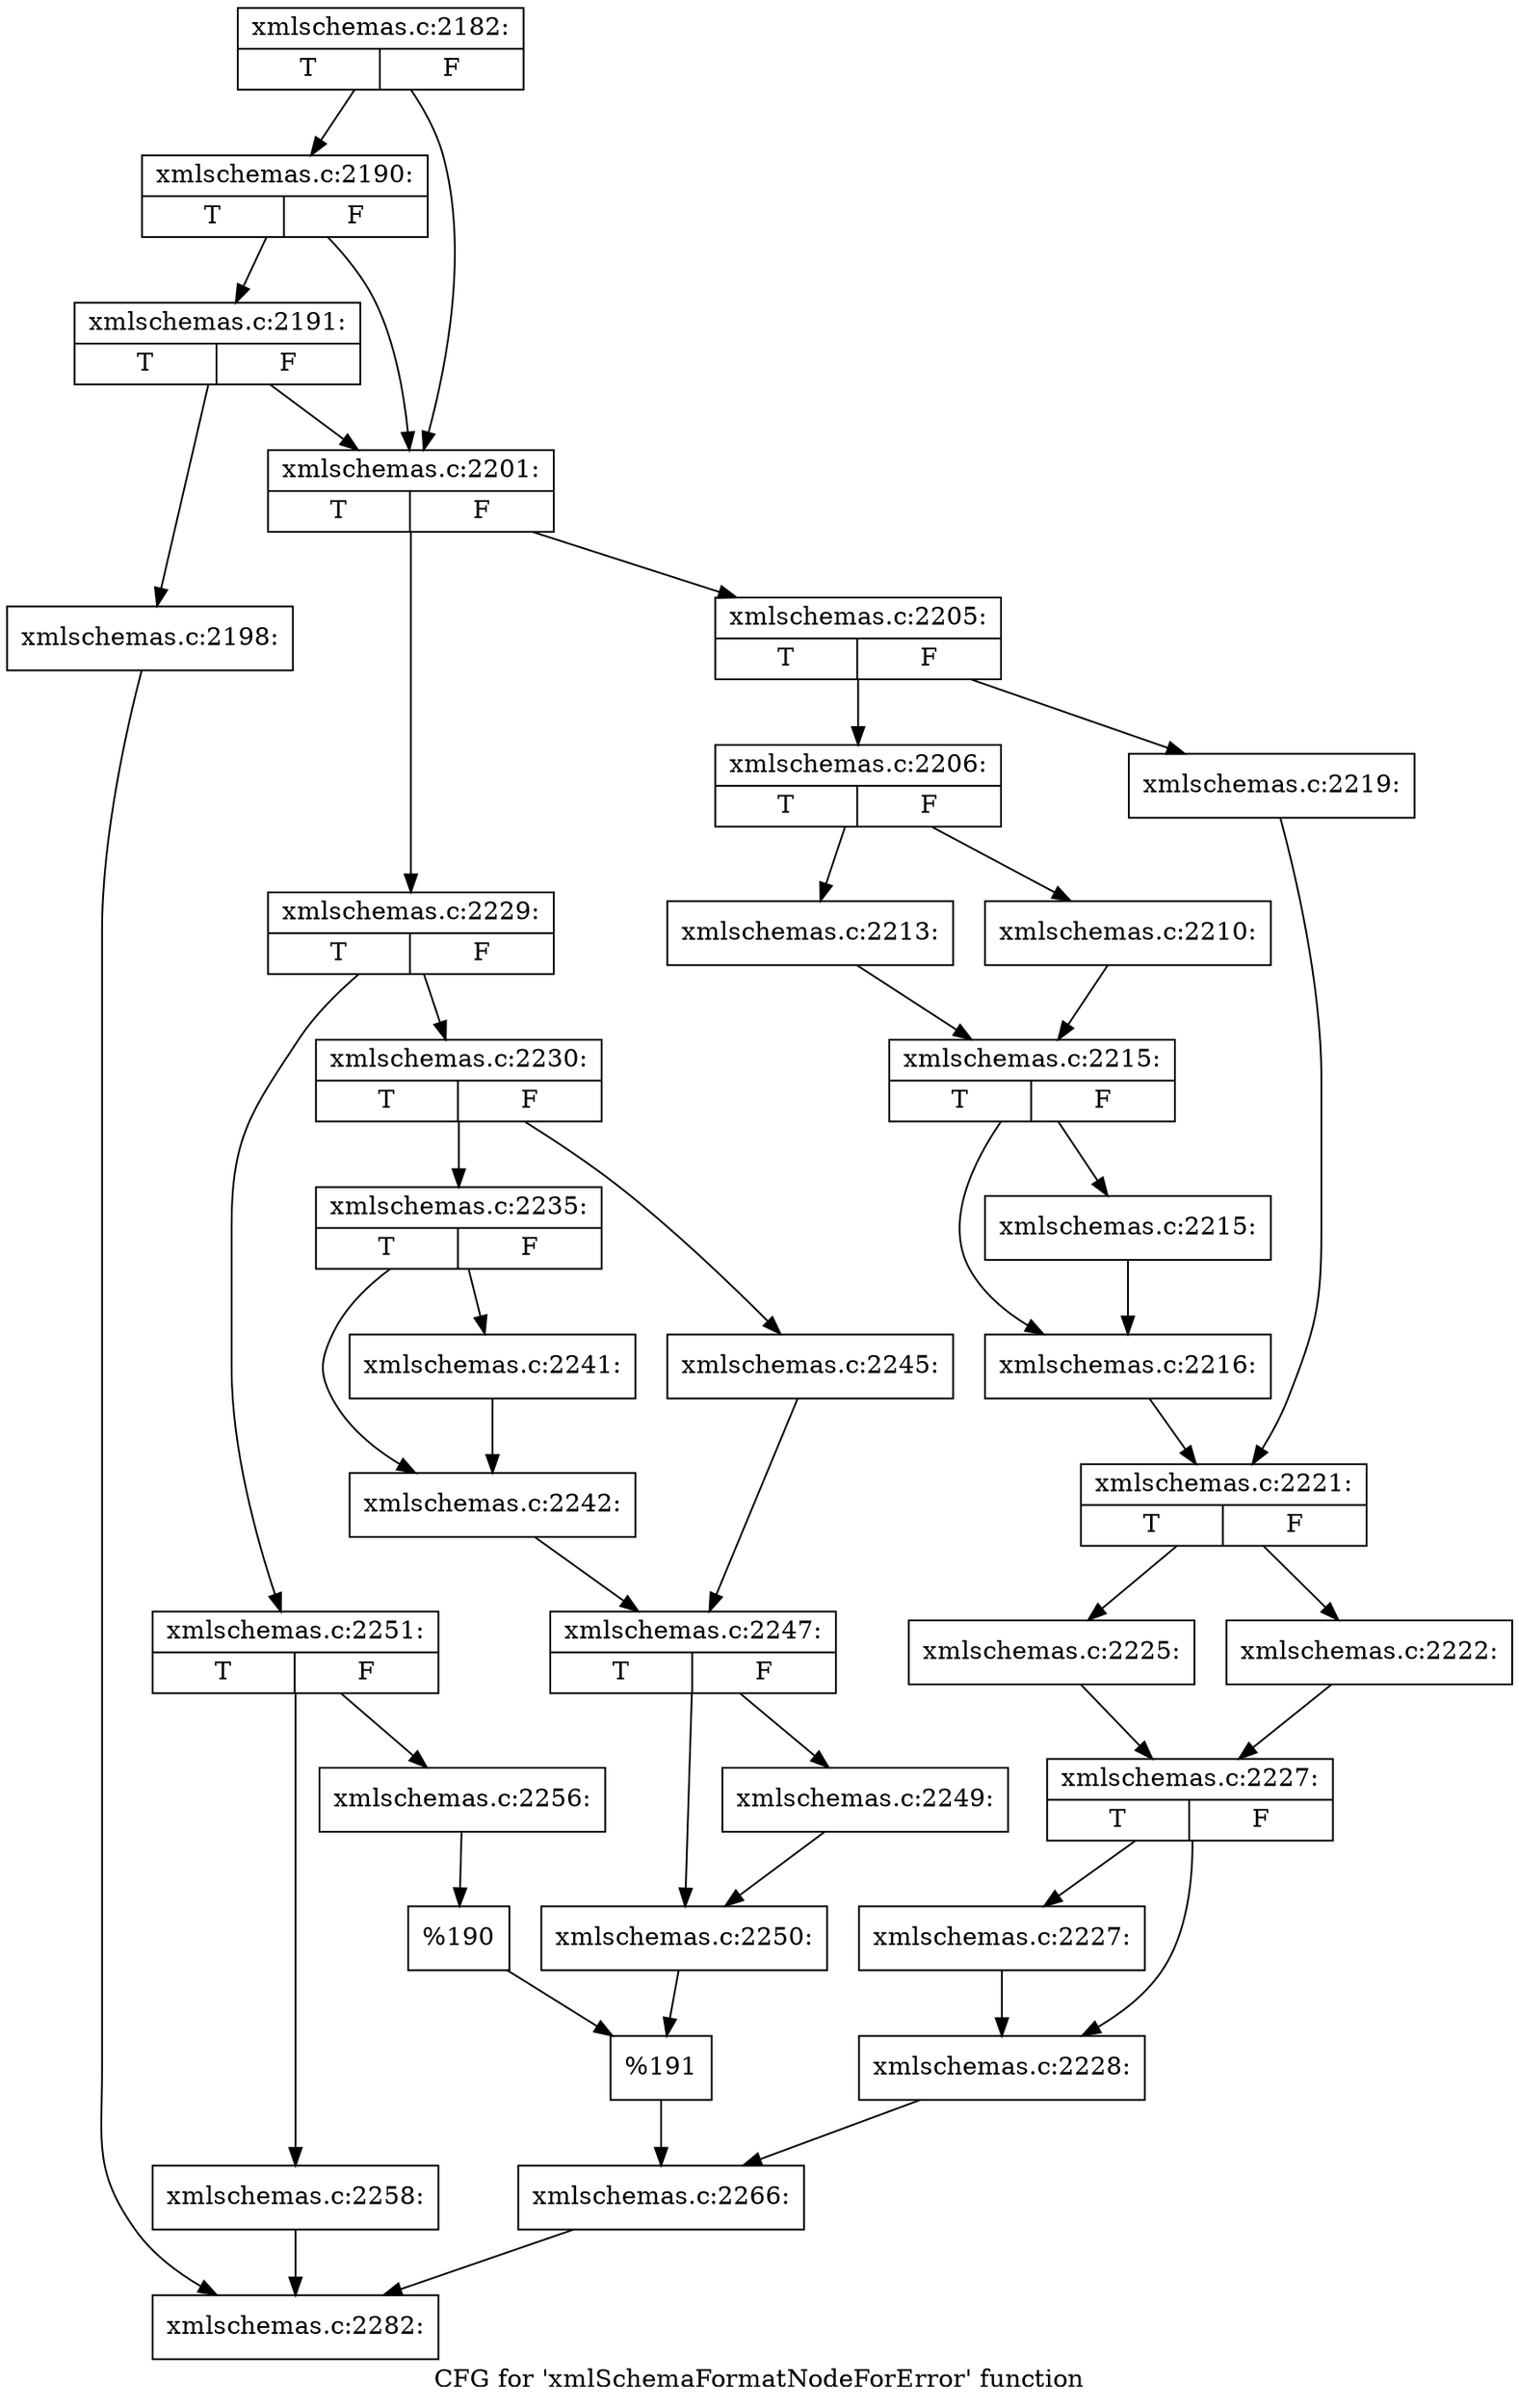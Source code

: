 digraph "CFG for 'xmlSchemaFormatNodeForError' function" {
	label="CFG for 'xmlSchemaFormatNodeForError' function";

	Node0x55d025e76550 [shape=record,label="{xmlschemas.c:2182:|{<s0>T|<s1>F}}"];
	Node0x55d025e76550 -> Node0x55d025e7b0b0;
	Node0x55d025e76550 -> Node0x55d025e7afe0;
	Node0x55d025e7b0b0 [shape=record,label="{xmlschemas.c:2190:|{<s0>T|<s1>F}}"];
	Node0x55d025e7b0b0 -> Node0x55d025e7b030;
	Node0x55d025e7b0b0 -> Node0x55d025e7afe0;
	Node0x55d025e7b030 [shape=record,label="{xmlschemas.c:2191:|{<s0>T|<s1>F}}"];
	Node0x55d025e7b030 -> Node0x55d025e7af90;
	Node0x55d025e7b030 -> Node0x55d025e7afe0;
	Node0x55d025e7af90 [shape=record,label="{xmlschemas.c:2198:}"];
	Node0x55d025e7af90 -> Node0x55d025e787c0;
	Node0x55d025e7afe0 [shape=record,label="{xmlschemas.c:2201:|{<s0>T|<s1>F}}"];
	Node0x55d025e7afe0 -> Node0x55d025e7bf10;
	Node0x55d025e7afe0 -> Node0x55d025e7bfb0;
	Node0x55d025e7bf10 [shape=record,label="{xmlschemas.c:2205:|{<s0>T|<s1>F}}"];
	Node0x55d025e7bf10 -> Node0x55d025e7c370;
	Node0x55d025e7bf10 -> Node0x55d025e7c410;
	Node0x55d025e7c370 [shape=record,label="{xmlschemas.c:2206:|{<s0>T|<s1>F}}"];
	Node0x55d025e7c370 -> Node0x55d025dcda90;
	Node0x55d025e7c370 -> Node0x55d025dcdb30;
	Node0x55d025dcda90 [shape=record,label="{xmlschemas.c:2210:}"];
	Node0x55d025dcda90 -> Node0x55d025dcdae0;
	Node0x55d025dcdb30 [shape=record,label="{xmlschemas.c:2213:}"];
	Node0x55d025dcdb30 -> Node0x55d025dcdae0;
	Node0x55d025dcdae0 [shape=record,label="{xmlschemas.c:2215:|{<s0>T|<s1>F}}"];
	Node0x55d025dcdae0 -> Node0x55d025e7f280;
	Node0x55d025dcdae0 -> Node0x55d025e7f2d0;
	Node0x55d025e7f280 [shape=record,label="{xmlschemas.c:2215:}"];
	Node0x55d025e7f280 -> Node0x55d025e7f2d0;
	Node0x55d025e7f2d0 [shape=record,label="{xmlschemas.c:2216:}"];
	Node0x55d025e7f2d0 -> Node0x55d025e7c3c0;
	Node0x55d025e7c410 [shape=record,label="{xmlschemas.c:2219:}"];
	Node0x55d025e7c410 -> Node0x55d025e7c3c0;
	Node0x55d025e7c3c0 [shape=record,label="{xmlschemas.c:2221:|{<s0>T|<s1>F}}"];
	Node0x55d025e7c3c0 -> Node0x55d025e80740;
	Node0x55d025e7c3c0 -> Node0x55d025e807e0;
	Node0x55d025e80740 [shape=record,label="{xmlschemas.c:2222:}"];
	Node0x55d025e80740 -> Node0x55d025e80790;
	Node0x55d025e807e0 [shape=record,label="{xmlschemas.c:2225:}"];
	Node0x55d025e807e0 -> Node0x55d025e80790;
	Node0x55d025e80790 [shape=record,label="{xmlschemas.c:2227:|{<s0>T|<s1>F}}"];
	Node0x55d025e80790 -> Node0x55d025e81cc0;
	Node0x55d025e80790 -> Node0x55d025e81d10;
	Node0x55d025e81cc0 [shape=record,label="{xmlschemas.c:2227:}"];
	Node0x55d025e81cc0 -> Node0x55d025e81d10;
	Node0x55d025e81d10 [shape=record,label="{xmlschemas.c:2228:}"];
	Node0x55d025e81d10 -> Node0x55d025e7bf60;
	Node0x55d025e7bfb0 [shape=record,label="{xmlschemas.c:2229:|{<s0>T|<s1>F}}"];
	Node0x55d025e7bfb0 -> Node0x55d025e82830;
	Node0x55d025e7bfb0 -> Node0x55d025e828d0;
	Node0x55d025e82830 [shape=record,label="{xmlschemas.c:2230:|{<s0>T|<s1>F}}"];
	Node0x55d025e82830 -> Node0x55d025e83160;
	Node0x55d025e82830 -> Node0x55d025e83200;
	Node0x55d025e83160 [shape=record,label="{xmlschemas.c:2235:|{<s0>T|<s1>F}}"];
	Node0x55d025e83160 -> Node0x55d025e84a70;
	Node0x55d025e83160 -> Node0x55d025e84ac0;
	Node0x55d025e84a70 [shape=record,label="{xmlschemas.c:2241:}"];
	Node0x55d025e84a70 -> Node0x55d025e84ac0;
	Node0x55d025e84ac0 [shape=record,label="{xmlschemas.c:2242:}"];
	Node0x55d025e84ac0 -> Node0x55d025e831b0;
	Node0x55d025e83200 [shape=record,label="{xmlschemas.c:2245:}"];
	Node0x55d025e83200 -> Node0x55d025e831b0;
	Node0x55d025e831b0 [shape=record,label="{xmlschemas.c:2247:|{<s0>T|<s1>F}}"];
	Node0x55d025e831b0 -> Node0x55d025e86680;
	Node0x55d025e831b0 -> Node0x55d025e866d0;
	Node0x55d025e86680 [shape=record,label="{xmlschemas.c:2249:}"];
	Node0x55d025e86680 -> Node0x55d025e866d0;
	Node0x55d025e866d0 [shape=record,label="{xmlschemas.c:2250:}"];
	Node0x55d025e866d0 -> Node0x55d025e82880;
	Node0x55d025e828d0 [shape=record,label="{xmlschemas.c:2251:|{<s0>T|<s1>F}}"];
	Node0x55d025e828d0 -> Node0x55d025e87080;
	Node0x55d025e828d0 -> Node0x55d025e87120;
	Node0x55d025e87080 [shape=record,label="{xmlschemas.c:2256:}"];
	Node0x55d025e87080 -> Node0x55d025e870d0;
	Node0x55d025e87120 [shape=record,label="{xmlschemas.c:2258:}"];
	Node0x55d025e87120 -> Node0x55d025e787c0;
	Node0x55d025e870d0 [shape=record,label="{%190}"];
	Node0x55d025e870d0 -> Node0x55d025e82880;
	Node0x55d025e82880 [shape=record,label="{%191}"];
	Node0x55d025e82880 -> Node0x55d025e7bf60;
	Node0x55d025e7bf60 [shape=record,label="{xmlschemas.c:2266:}"];
	Node0x55d025e7bf60 -> Node0x55d025e787c0;
	Node0x55d025e787c0 [shape=record,label="{xmlschemas.c:2282:}"];
}
